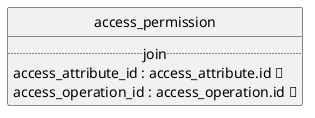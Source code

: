 @startuml uml
skinparam monochrome true
skinparam linetype ortho
hide circle

entity access_permission {
  .. join ..
  access_attribute_id : access_attribute.id 🔑
  access_operation_id : access_operation.id 🔑
}

@enduml
